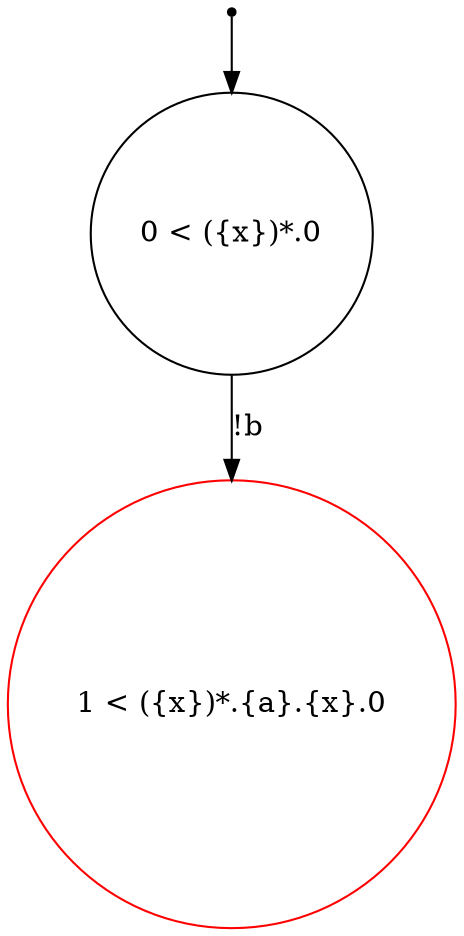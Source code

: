 digraph {
 node [shape=point] ENTRY
 node [shape=circle]
1 [label="1 < ({x})*.{a}.{x}.0
" color="red"]
0 [label="0 < ({x})*.0
"]
ENTRY -> 0
0 -> 1 [label="!b"]

}